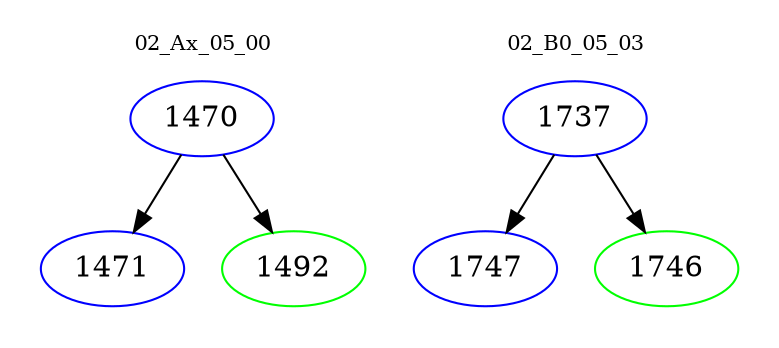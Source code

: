 digraph{
subgraph cluster_0 {
color = white
label = "02_Ax_05_00";
fontsize=10;
T0_1470 [label="1470", color="blue"]
T0_1470 -> T0_1471 [color="black"]
T0_1471 [label="1471", color="blue"]
T0_1470 -> T0_1492 [color="black"]
T0_1492 [label="1492", color="green"]
}
subgraph cluster_1 {
color = white
label = "02_B0_05_03";
fontsize=10;
T1_1737 [label="1737", color="blue"]
T1_1737 -> T1_1747 [color="black"]
T1_1747 [label="1747", color="blue"]
T1_1737 -> T1_1746 [color="black"]
T1_1746 [label="1746", color="green"]
}
}
